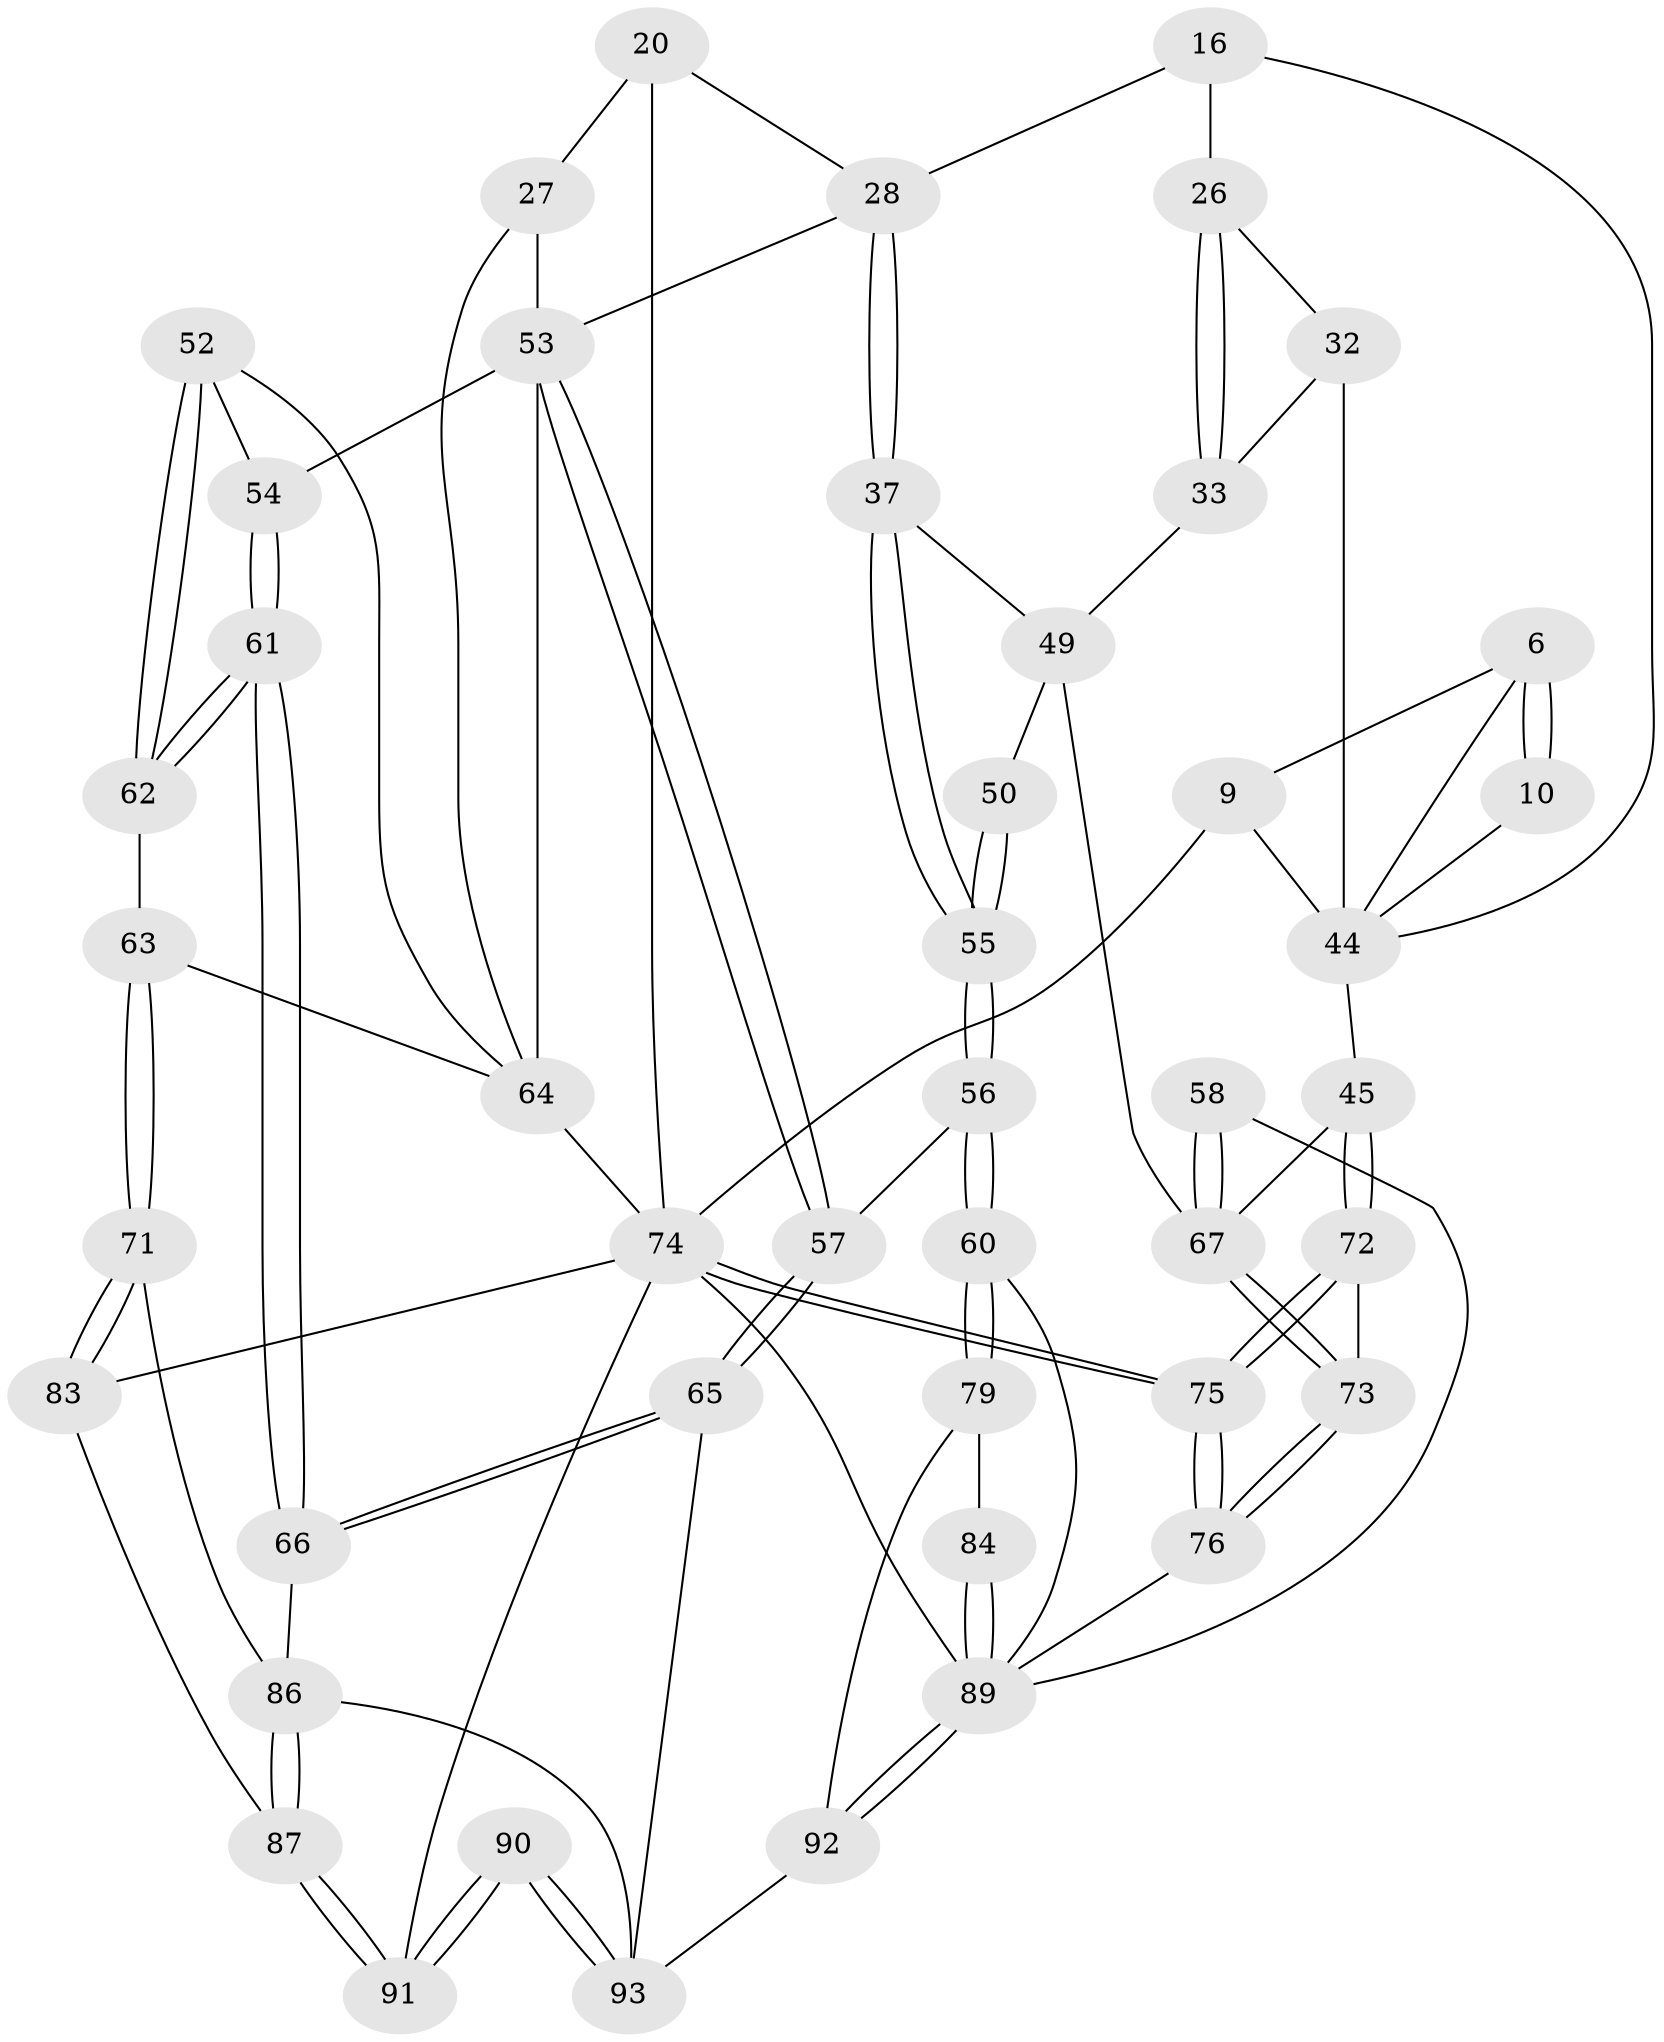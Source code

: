 // original degree distribution, {3: 0.03225806451612903, 5: 0.5053763440860215, 4: 0.23655913978494625, 6: 0.22580645161290322}
// Generated by graph-tools (version 1.1) at 2025/00/03/09/25 05:00:42]
// undirected, 46 vertices, 106 edges
graph export_dot {
graph [start="1"]
  node [color=gray90,style=filled];
  6 [pos="+0.7735401378958964+0.045493030201872335",super="+1+2"];
  9 [pos="+0.5585379626237708+0",super="+5"];
  10 [pos="+0.8771624508538611+0.19243992150857536"];
  16 [pos="+0.5695571600896508+0.2241694128412915"];
  20 [pos="+0.17364343929219786+0.1406033848221113",super="+19"];
  26 [pos="+0.6535881225269902+0.280421191541007"];
  27 [pos="+0.30299289575245725+0.35069927344635665",super="+24"];
  28 [pos="+0.39362688432218595+0.4078523309506233",super="+17"];
  32 [pos="+0.781952622843023+0.4030947673728421",super="+25"];
  33 [pos="+0.6827440088591972+0.42876171427773474"];
  37 [pos="+0.473654864317489+0.4747132725630007"];
  44 [pos="+1+0.4086402150475779",super="+31+15+21"];
  45 [pos="+1+0.4622738611070454"];
  49 [pos="+0.6530576262965512+0.602275367015454",super="+35+36+34"];
  50 [pos="+0.6298643189532108+0.6052650718137861"];
  52 [pos="+0.16631093764810692+0.5990245594894658"];
  53 [pos="+0.3274991579209323+0.622722575670431",super="+30+40+39"];
  54 [pos="+0.31529436891712354+0.62415259948948",super="+51"];
  55 [pos="+0.5189921610285694+0.6449272600227359"];
  56 [pos="+0.5047874394066928+0.7142432287382796"];
  57 [pos="+0.39711332714365133+0.7389256292485565"];
  58 [pos="+0.6960769428364142+0.7059845376411293"];
  60 [pos="+0.5617705446203739+0.7690383102822271"];
  61 [pos="+0.18373249694352384+0.7212642282792392"];
  62 [pos="+0.14227946057010132+0.6758108743172422"];
  63 [pos="+0.08491479954822603+0.6823801529170844"];
  64 [pos="+0+0.6245488532654991",super="+43+42+41"];
  65 [pos="+0.3102437488495938+0.8257733720892662"];
  66 [pos="+0.21058045849994814+0.7707190022048007"];
  67 [pos="+0.8235701414152482+0.7684149440901087",super="+46+47+48"];
  71 [pos="+0.048285799956255086+0.8592547233415773"];
  72 [pos="+1+0.591791105214105"];
  73 [pos="+0.8294797322022737+0.7781873260009107"];
  74 [pos="+1+1",super="+69"];
  75 [pos="+1+0.8522328850591178"];
  76 [pos="+0.8260733415489093+0.8026828882254324"];
  79 [pos="+0.5769296984111869+0.8584766127472911"];
  83 [pos="+0+0.8841554603282477"];
  84 [pos="+0.6080864493903543+0.8803094615705886"];
  86 [pos="+0.15716080725651235+0.930322851366589",super="+70"];
  87 [pos="+0.12636559356634636+0.9835159794250703"];
  89 [pos="+0.8396138706396894+1",super="+88+78"];
  90 [pos="+0.2053258443154807+1"];
  91 [pos="+0.13210363555214719+1"];
  92 [pos="+0.47670710748475686+1",super="+80"];
  93 [pos="+0.34051700493805825+1",super="+81+85"];
  6 -- 10 [weight=2];
  6 -- 10;
  6 -- 9;
  6 -- 44;
  9 -- 74 [weight=3];
  9 -- 44 [weight=3];
  10 -- 44;
  16 -- 26;
  16 -- 28;
  16 -- 44;
  20 -- 74 [weight=2];
  20 -- 27 [weight=2];
  20 -- 28;
  26 -- 33;
  26 -- 33;
  26 -- 32;
  27 -- 53;
  27 -- 64;
  28 -- 37;
  28 -- 37;
  28 -- 53;
  32 -- 33;
  32 -- 44 [weight=2];
  33 -- 49;
  37 -- 55;
  37 -- 55;
  37 -- 49;
  44 -- 45;
  45 -- 72;
  45 -- 72;
  45 -- 67;
  49 -- 50 [weight=2];
  49 -- 67 [weight=2];
  50 -- 55;
  50 -- 55;
  52 -- 62;
  52 -- 62;
  52 -- 54;
  52 -- 64;
  53 -- 54 [weight=2];
  53 -- 57;
  53 -- 57;
  53 -- 64 [weight=2];
  54 -- 61;
  54 -- 61;
  55 -- 56;
  55 -- 56;
  56 -- 57;
  56 -- 60;
  56 -- 60;
  57 -- 65;
  57 -- 65;
  58 -- 67 [weight=2];
  58 -- 67;
  58 -- 89;
  60 -- 79;
  60 -- 79;
  60 -- 89;
  61 -- 62;
  61 -- 62;
  61 -- 66;
  61 -- 66;
  62 -- 63;
  63 -- 64;
  63 -- 71;
  63 -- 71;
  64 -- 74 [weight=2];
  65 -- 66;
  65 -- 66;
  65 -- 93;
  66 -- 86;
  67 -- 73;
  67 -- 73;
  71 -- 83;
  71 -- 83;
  71 -- 86;
  72 -- 73;
  72 -- 75;
  72 -- 75;
  73 -- 76;
  73 -- 76;
  74 -- 75;
  74 -- 75;
  74 -- 83;
  74 -- 91;
  74 -- 89;
  75 -- 76;
  75 -- 76;
  76 -- 89;
  79 -- 84;
  79 -- 92;
  83 -- 87;
  84 -- 89 [weight=2];
  84 -- 89;
  86 -- 87;
  86 -- 87;
  86 -- 93;
  87 -- 91;
  87 -- 91;
  89 -- 92;
  89 -- 92;
  90 -- 91;
  90 -- 91;
  90 -- 93 [weight=2];
  90 -- 93;
  92 -- 93 [weight=2];
}
